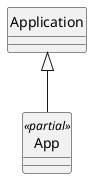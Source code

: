 @startuml ClassdiagramNewJson
skinparam ClassAttributeIconSize 0
skinparam Monochrome true
hide circle
class App <<partial>> {
}
Application <|-- App
@enduml
